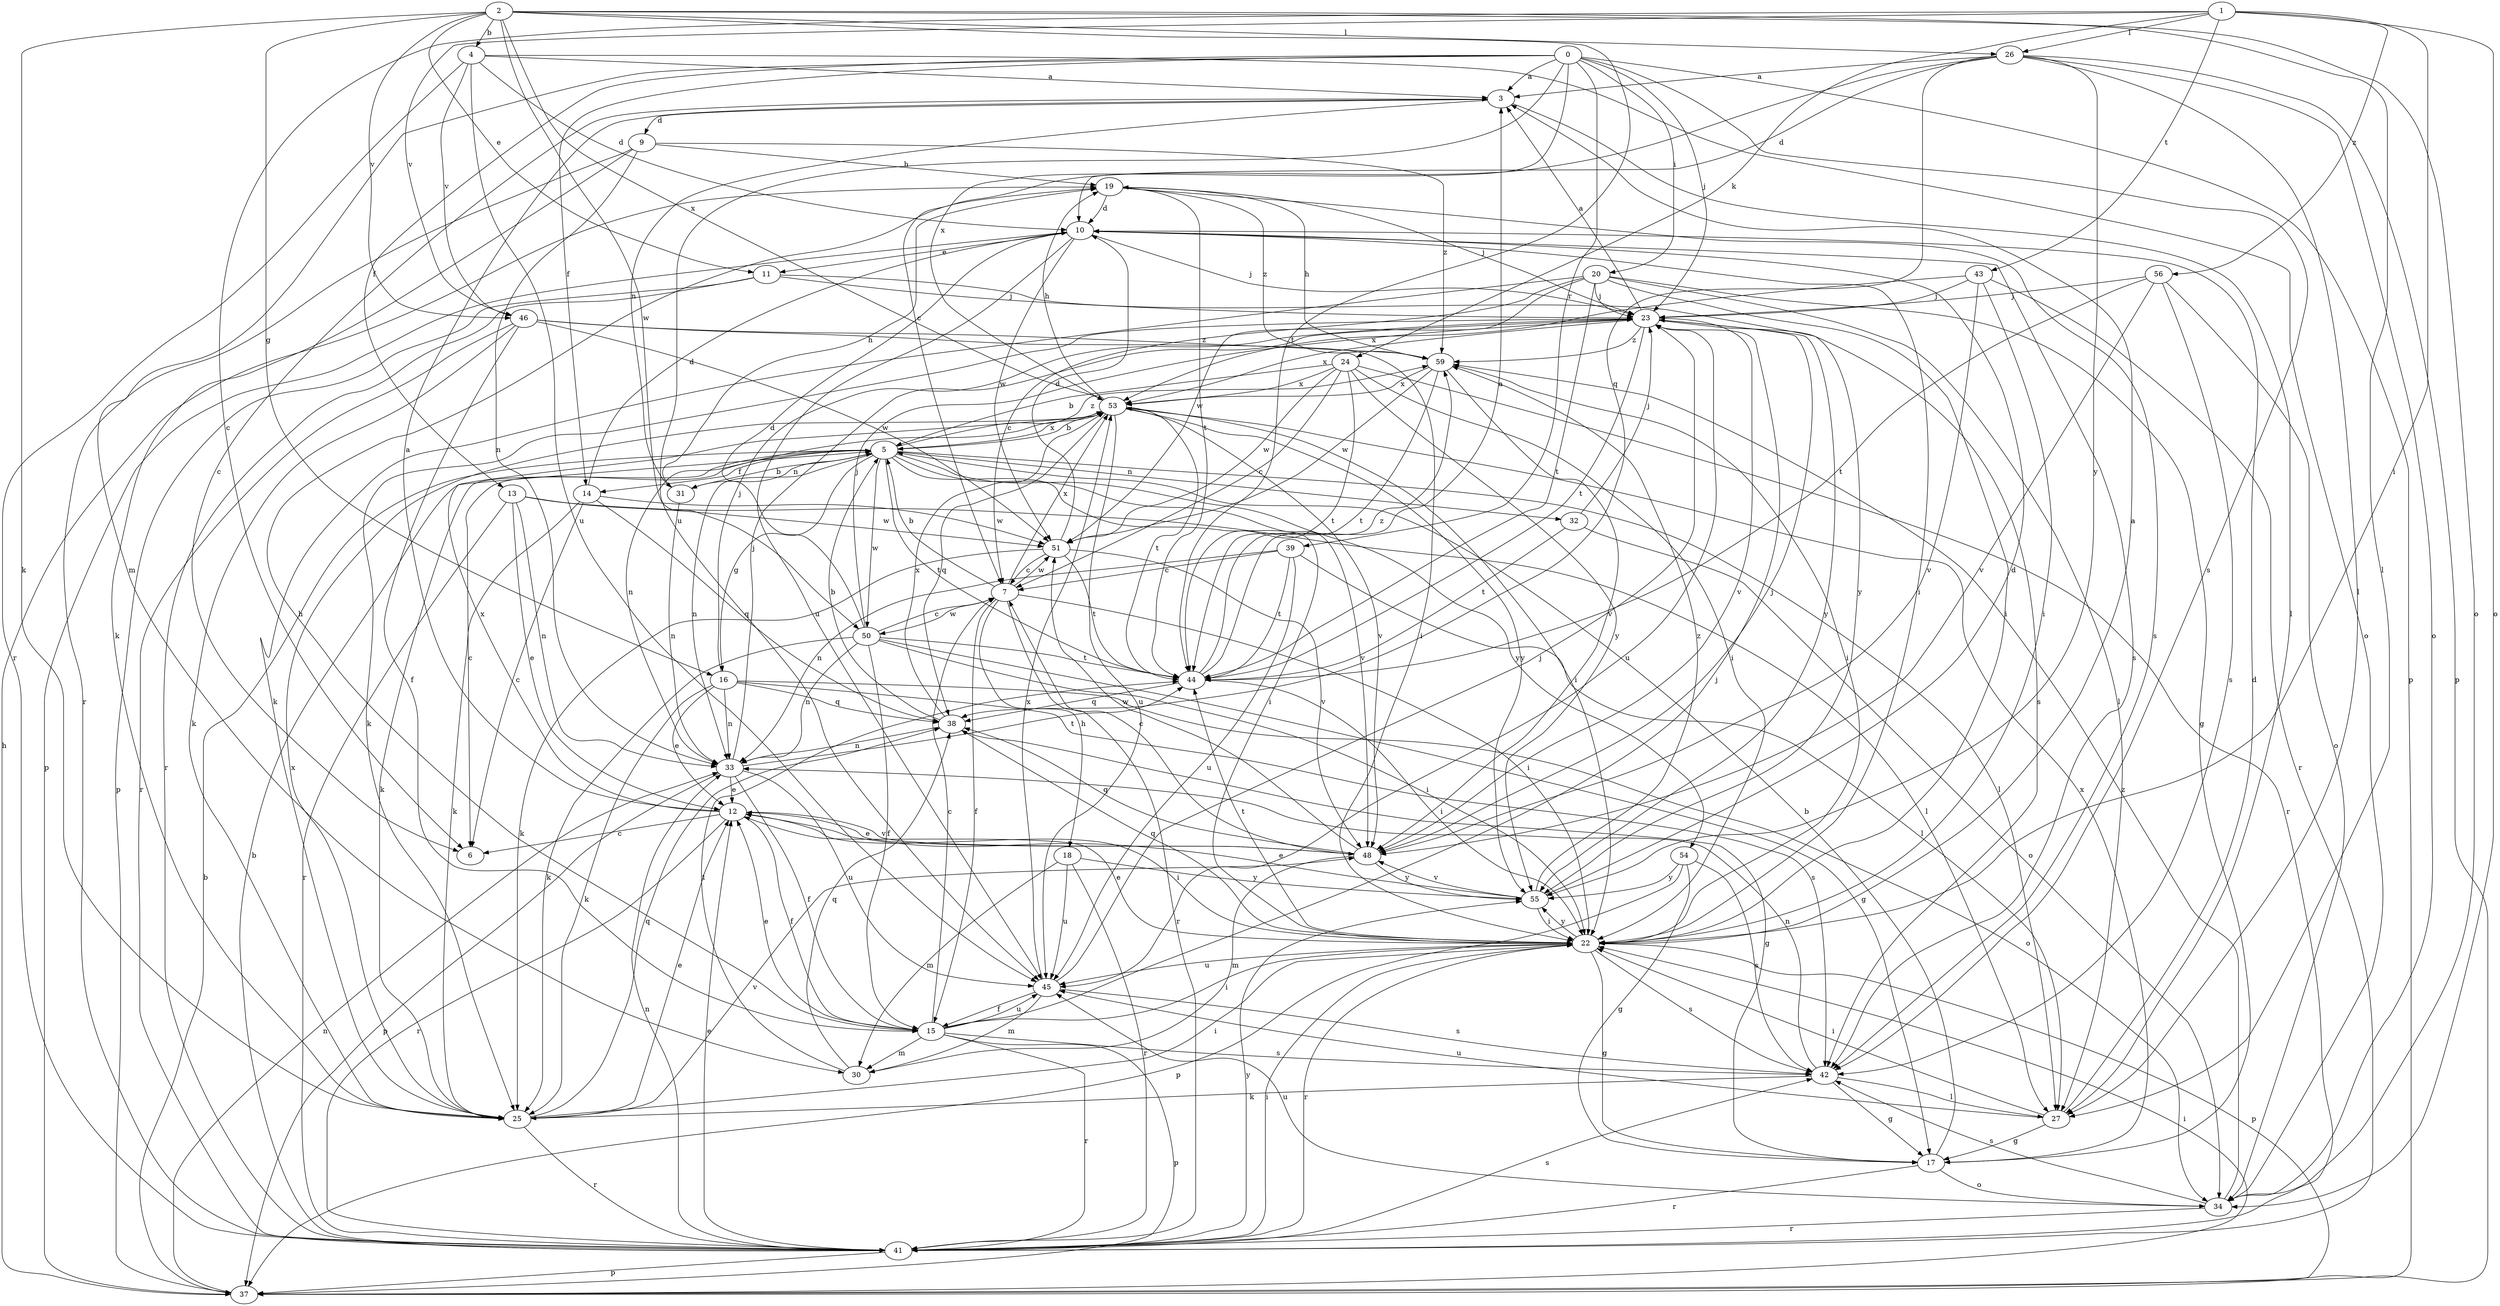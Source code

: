 strict digraph  {
0;
1;
2;
3;
4;
5;
6;
7;
9;
10;
11;
12;
13;
14;
15;
16;
17;
18;
19;
20;
22;
23;
24;
25;
26;
27;
30;
31;
32;
33;
34;
37;
38;
39;
41;
42;
43;
44;
45;
46;
48;
50;
51;
53;
54;
55;
56;
59;
0 -> 3  [label=a];
0 -> 13  [label=f];
0 -> 14  [label=f];
0 -> 20  [label=i];
0 -> 23  [label=j];
0 -> 30  [label=m];
0 -> 37  [label=p];
0 -> 39  [label=r];
0 -> 42  [label=s];
0 -> 45  [label=u];
0 -> 53  [label=x];
1 -> 6  [label=c];
1 -> 22  [label=i];
1 -> 24  [label=k];
1 -> 26  [label=l];
1 -> 34  [label=o];
1 -> 43  [label=t];
1 -> 46  [label=v];
1 -> 56  [label=z];
2 -> 4  [label=b];
2 -> 11  [label=e];
2 -> 16  [label=g];
2 -> 25  [label=k];
2 -> 26  [label=l];
2 -> 27  [label=l];
2 -> 34  [label=o];
2 -> 44  [label=t];
2 -> 46  [label=v];
2 -> 50  [label=w];
2 -> 53  [label=x];
3 -> 6  [label=c];
3 -> 9  [label=d];
3 -> 27  [label=l];
3 -> 31  [label=n];
4 -> 3  [label=a];
4 -> 10  [label=d];
4 -> 34  [label=o];
4 -> 41  [label=r];
4 -> 45  [label=u];
4 -> 46  [label=v];
5 -> 6  [label=c];
5 -> 14  [label=f];
5 -> 16  [label=g];
5 -> 22  [label=i];
5 -> 25  [label=k];
5 -> 27  [label=l];
5 -> 31  [label=n];
5 -> 32  [label=n];
5 -> 33  [label=n];
5 -> 44  [label=t];
5 -> 48  [label=v];
5 -> 50  [label=w];
5 -> 53  [label=x];
5 -> 54  [label=y];
5 -> 59  [label=z];
7 -> 5  [label=b];
7 -> 15  [label=f];
7 -> 18  [label=h];
7 -> 22  [label=i];
7 -> 41  [label=r];
7 -> 50  [label=w];
7 -> 51  [label=w];
7 -> 53  [label=x];
9 -> 19  [label=h];
9 -> 25  [label=k];
9 -> 33  [label=n];
9 -> 41  [label=r];
9 -> 59  [label=z];
10 -> 11  [label=e];
10 -> 22  [label=i];
10 -> 23  [label=j];
10 -> 37  [label=p];
10 -> 42  [label=s];
10 -> 45  [label=u];
10 -> 51  [label=w];
11 -> 23  [label=j];
11 -> 37  [label=p];
11 -> 41  [label=r];
11 -> 55  [label=y];
12 -> 3  [label=a];
12 -> 6  [label=c];
12 -> 15  [label=f];
12 -> 22  [label=i];
12 -> 41  [label=r];
12 -> 48  [label=v];
12 -> 53  [label=x];
13 -> 12  [label=e];
13 -> 27  [label=l];
13 -> 33  [label=n];
13 -> 41  [label=r];
13 -> 51  [label=w];
14 -> 6  [label=c];
14 -> 10  [label=d];
14 -> 25  [label=k];
14 -> 38  [label=q];
14 -> 51  [label=w];
15 -> 7  [label=c];
15 -> 12  [label=e];
15 -> 19  [label=h];
15 -> 22  [label=i];
15 -> 23  [label=j];
15 -> 30  [label=m];
15 -> 37  [label=p];
15 -> 41  [label=r];
15 -> 42  [label=s];
15 -> 45  [label=u];
16 -> 12  [label=e];
16 -> 23  [label=j];
16 -> 25  [label=k];
16 -> 33  [label=n];
16 -> 34  [label=o];
16 -> 38  [label=q];
16 -> 42  [label=s];
17 -> 5  [label=b];
17 -> 34  [label=o];
17 -> 41  [label=r];
17 -> 53  [label=x];
18 -> 30  [label=m];
18 -> 41  [label=r];
18 -> 45  [label=u];
18 -> 55  [label=y];
19 -> 10  [label=d];
19 -> 23  [label=j];
19 -> 42  [label=s];
19 -> 44  [label=t];
19 -> 59  [label=z];
20 -> 7  [label=c];
20 -> 17  [label=g];
20 -> 22  [label=i];
20 -> 23  [label=j];
20 -> 25  [label=k];
20 -> 27  [label=l];
20 -> 44  [label=t];
20 -> 51  [label=w];
22 -> 3  [label=a];
22 -> 12  [label=e];
22 -> 17  [label=g];
22 -> 37  [label=p];
22 -> 38  [label=q];
22 -> 41  [label=r];
22 -> 42  [label=s];
22 -> 44  [label=t];
22 -> 45  [label=u];
22 -> 55  [label=y];
23 -> 3  [label=a];
23 -> 25  [label=k];
23 -> 42  [label=s];
23 -> 44  [label=t];
23 -> 45  [label=u];
23 -> 48  [label=v];
23 -> 53  [label=x];
23 -> 55  [label=y];
23 -> 59  [label=z];
24 -> 5  [label=b];
24 -> 7  [label=c];
24 -> 22  [label=i];
24 -> 41  [label=r];
24 -> 44  [label=t];
24 -> 51  [label=w];
24 -> 53  [label=x];
24 -> 55  [label=y];
25 -> 12  [label=e];
25 -> 22  [label=i];
25 -> 38  [label=q];
25 -> 41  [label=r];
25 -> 48  [label=v];
25 -> 53  [label=x];
26 -> 3  [label=a];
26 -> 7  [label=c];
26 -> 10  [label=d];
26 -> 27  [label=l];
26 -> 34  [label=o];
26 -> 37  [label=p];
26 -> 38  [label=q];
26 -> 55  [label=y];
27 -> 10  [label=d];
27 -> 17  [label=g];
27 -> 22  [label=i];
27 -> 45  [label=u];
30 -> 38  [label=q];
30 -> 44  [label=t];
31 -> 5  [label=b];
31 -> 19  [label=h];
31 -> 33  [label=n];
32 -> 23  [label=j];
32 -> 34  [label=o];
32 -> 44  [label=t];
33 -> 12  [label=e];
33 -> 15  [label=f];
33 -> 23  [label=j];
33 -> 37  [label=p];
33 -> 44  [label=t];
33 -> 45  [label=u];
34 -> 41  [label=r];
34 -> 42  [label=s];
34 -> 45  [label=u];
34 -> 59  [label=z];
37 -> 5  [label=b];
37 -> 19  [label=h];
37 -> 22  [label=i];
37 -> 33  [label=n];
38 -> 5  [label=b];
38 -> 17  [label=g];
38 -> 33  [label=n];
38 -> 53  [label=x];
39 -> 7  [label=c];
39 -> 27  [label=l];
39 -> 33  [label=n];
39 -> 44  [label=t];
39 -> 45  [label=u];
41 -> 5  [label=b];
41 -> 12  [label=e];
41 -> 22  [label=i];
41 -> 33  [label=n];
41 -> 37  [label=p];
41 -> 42  [label=s];
41 -> 55  [label=y];
42 -> 17  [label=g];
42 -> 25  [label=k];
42 -> 27  [label=l];
42 -> 33  [label=n];
43 -> 22  [label=i];
43 -> 23  [label=j];
43 -> 41  [label=r];
43 -> 48  [label=v];
43 -> 53  [label=x];
44 -> 3  [label=a];
44 -> 22  [label=i];
44 -> 38  [label=q];
44 -> 59  [label=z];
45 -> 15  [label=f];
45 -> 23  [label=j];
45 -> 30  [label=m];
45 -> 42  [label=s];
45 -> 53  [label=x];
46 -> 15  [label=f];
46 -> 22  [label=i];
46 -> 25  [label=k];
46 -> 41  [label=r];
46 -> 51  [label=w];
46 -> 59  [label=z];
48 -> 7  [label=c];
48 -> 12  [label=e];
48 -> 23  [label=j];
48 -> 30  [label=m];
48 -> 38  [label=q];
48 -> 51  [label=w];
48 -> 55  [label=y];
50 -> 7  [label=c];
50 -> 10  [label=d];
50 -> 15  [label=f];
50 -> 17  [label=g];
50 -> 22  [label=i];
50 -> 23  [label=j];
50 -> 25  [label=k];
50 -> 33  [label=n];
50 -> 44  [label=t];
51 -> 7  [label=c];
51 -> 10  [label=d];
51 -> 25  [label=k];
51 -> 44  [label=t];
51 -> 48  [label=v];
53 -> 5  [label=b];
53 -> 19  [label=h];
53 -> 22  [label=i];
53 -> 33  [label=n];
53 -> 38  [label=q];
53 -> 44  [label=t];
53 -> 45  [label=u];
53 -> 48  [label=v];
53 -> 55  [label=y];
54 -> 17  [label=g];
54 -> 37  [label=p];
54 -> 42  [label=s];
54 -> 55  [label=y];
55 -> 10  [label=d];
55 -> 12  [label=e];
55 -> 22  [label=i];
55 -> 48  [label=v];
55 -> 59  [label=z];
56 -> 23  [label=j];
56 -> 34  [label=o];
56 -> 42  [label=s];
56 -> 44  [label=t];
56 -> 48  [label=v];
59 -> 19  [label=h];
59 -> 22  [label=i];
59 -> 44  [label=t];
59 -> 48  [label=v];
59 -> 51  [label=w];
59 -> 53  [label=x];
}
